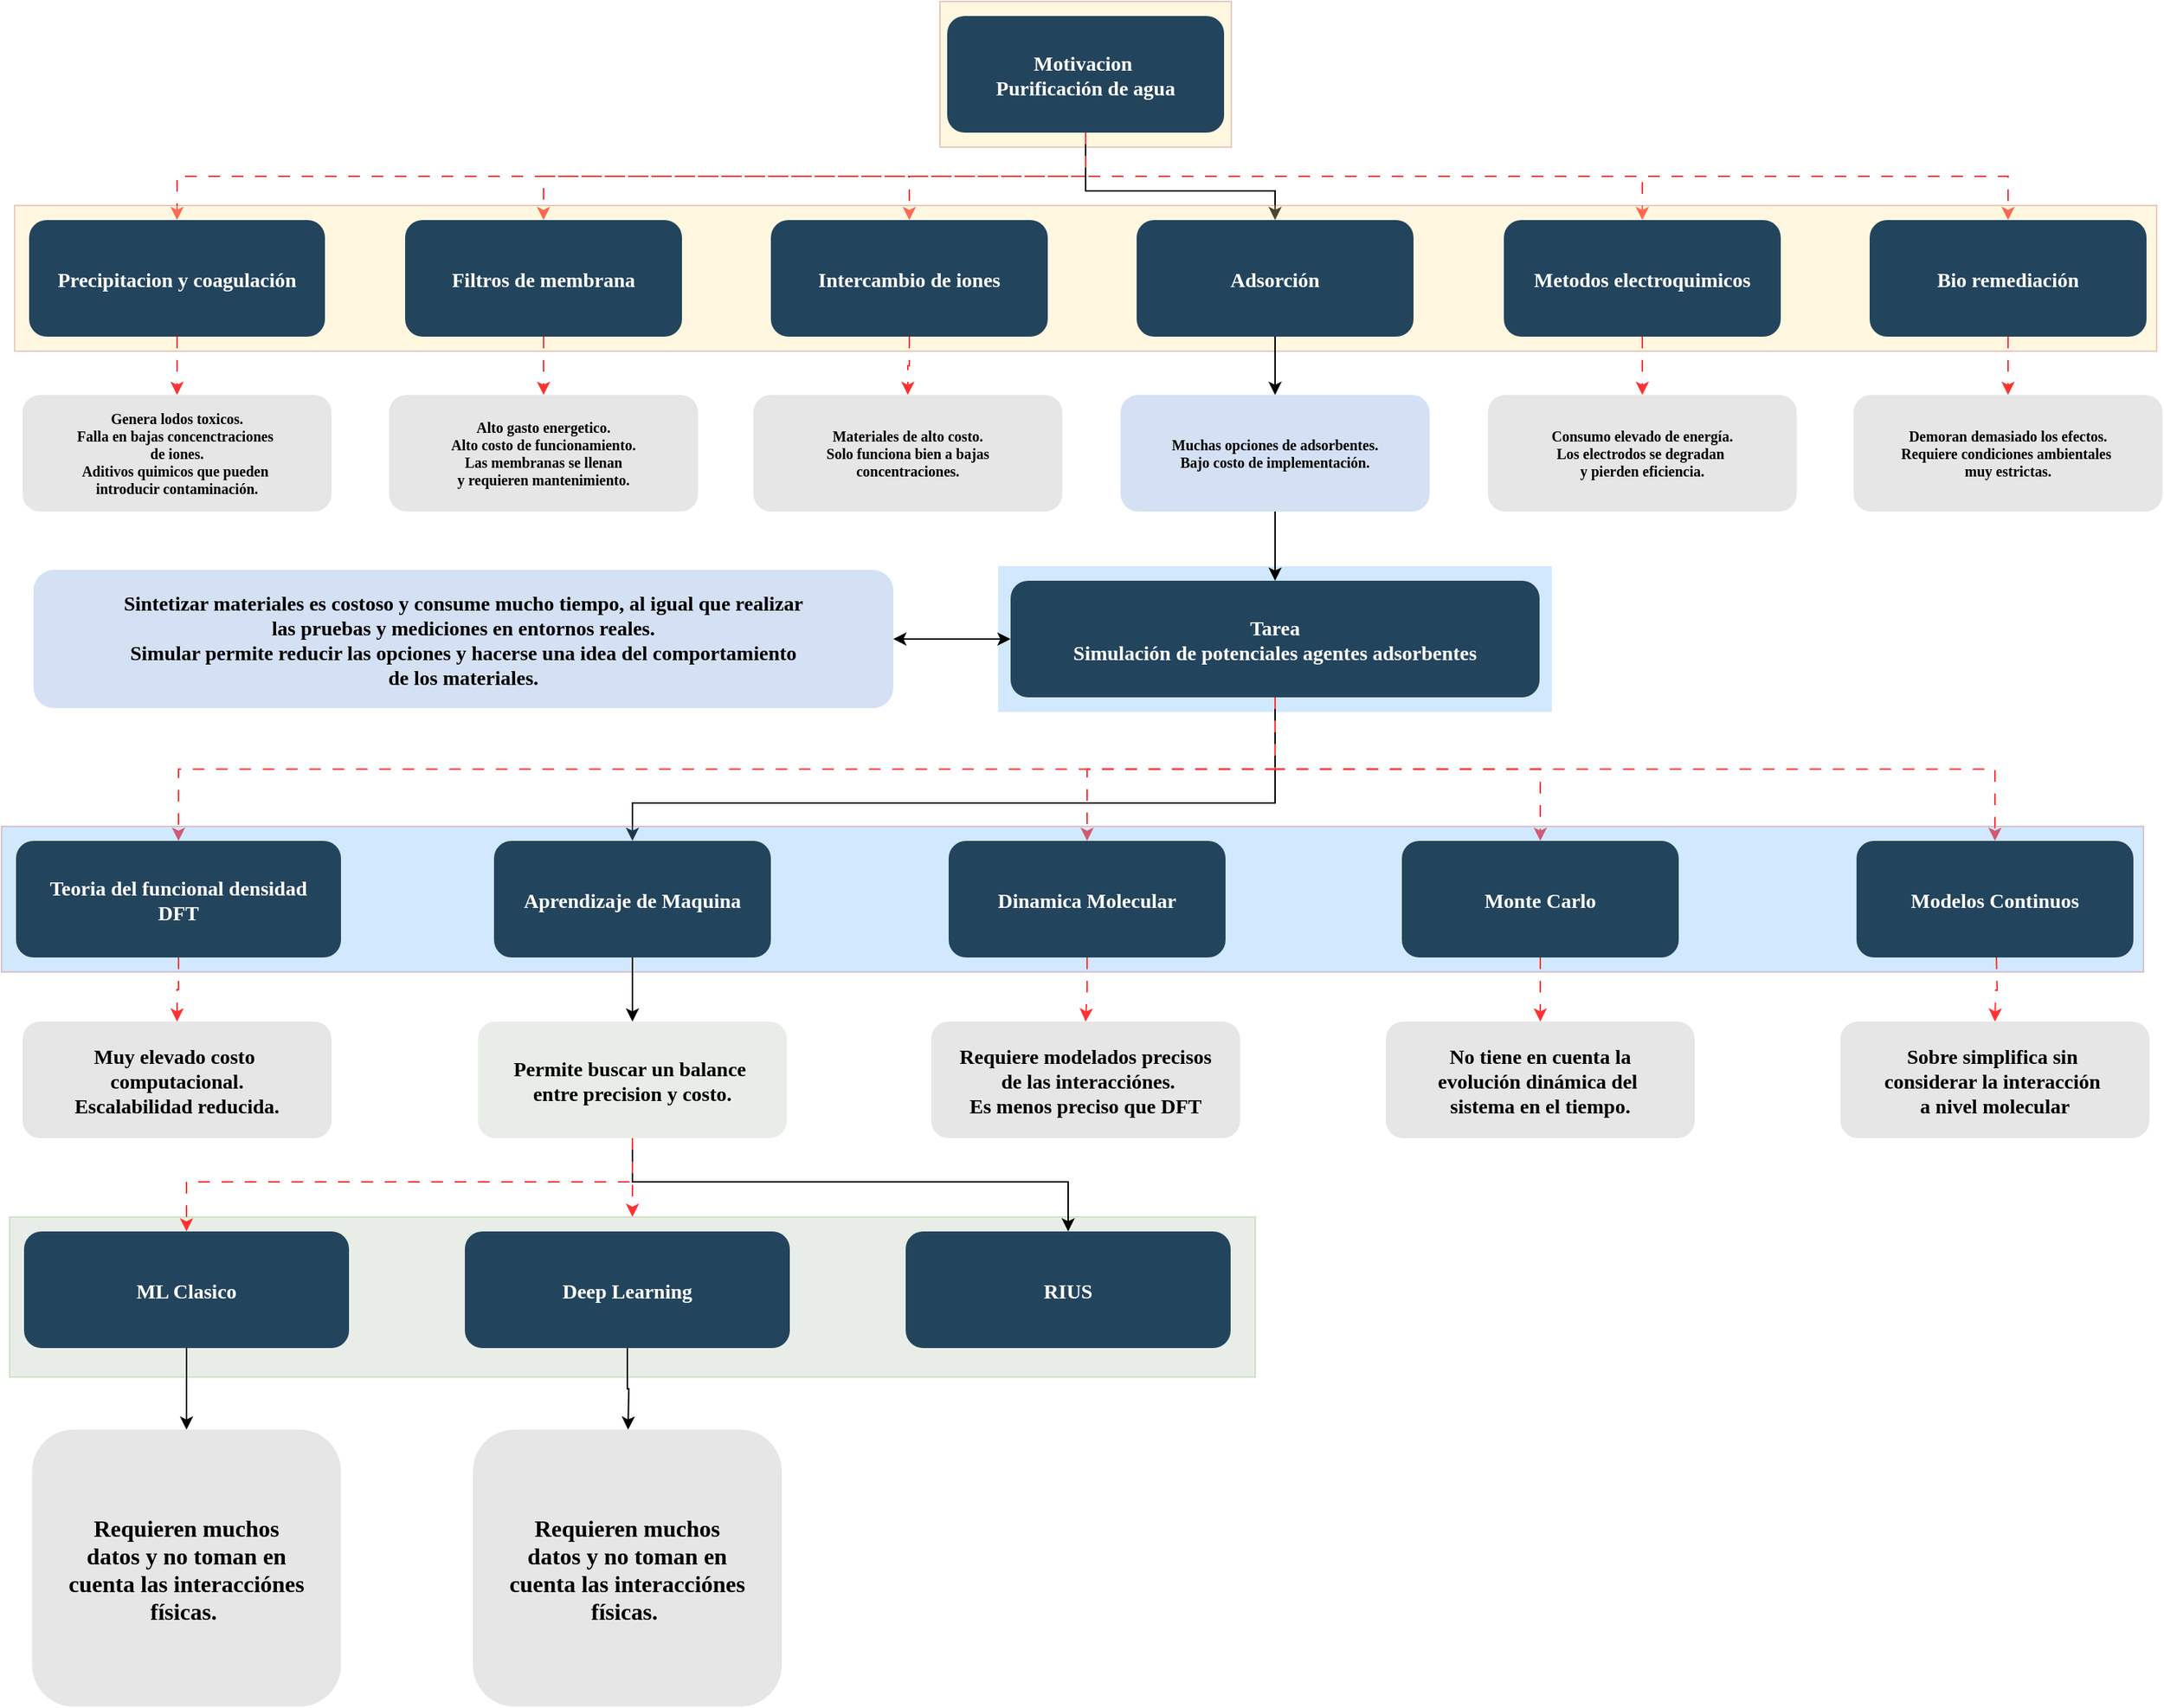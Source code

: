 <mxfile version="26.2.1">
  <diagram name="Page-1" id="2c0d36ab-eaac-3732-788b-9136903baeff">
    <mxGraphModel dx="1543" dy="954" grid="1" gridSize="10" guides="1" tooltips="1" connect="1" arrows="1" fold="1" page="1" pageScale="1.5" pageWidth="1169" pageHeight="827" background="none" math="0" shadow="0">
      <root>
        <mxCell id="0" />
        <mxCell id="1" parent="0" />
        <mxCell id="YSYdugj3KYckRIGo-gET-132" style="edgeStyle=orthogonalEdgeStyle;rounded=0;orthogonalLoop=1;jettySize=auto;html=1;exitX=0.5;exitY=1;exitDx=0;exitDy=0;dashed=1;dashPattern=8 8;strokeColor=#FF3333;" parent="1" source="QZGOL6vBilMxNhvhKTBY-125" target="YSYdugj3KYckRIGo-gET-126" edge="1">
          <mxGeometry relative="1" as="geometry">
            <Array as="points">
              <mxPoint x="852" y="150" />
              <mxPoint x="480" y="150" />
            </Array>
          </mxGeometry>
        </mxCell>
        <mxCell id="QZGOL6vBilMxNhvhKTBY-125" value="" style="fillColor=light-dark(#FFE599,#FFE599);strokeColor=#B85450;opacity=30;" parent="1" vertex="1">
          <mxGeometry x="752" y="30" width="200" height="100" as="geometry" />
        </mxCell>
        <mxCell id="123" value="" style="fillColor=#66B2FF;strokeColor=none;opacity=30;" parent="1" vertex="1">
          <mxGeometry x="792" y="417.5" width="380" height="100" as="geometry" />
        </mxCell>
        <mxCell id="2HfBth0QuCswgmTx4P1P-126" style="edgeStyle=orthogonalEdgeStyle;rounded=0;orthogonalLoop=1;jettySize=auto;html=1;exitX=0.5;exitY=1;exitDx=0;exitDy=0;entryX=0.5;entryY=0;entryDx=0;entryDy=0;" edge="1" parent="1" source="2" target="kkoF7Wxlfh1pSwPbDBop-141">
          <mxGeometry relative="1" as="geometry">
            <Array as="points">
              <mxPoint x="982" y="580" />
              <mxPoint x="541" y="580" />
            </Array>
          </mxGeometry>
        </mxCell>
        <mxCell id="2HfBth0QuCswgmTx4P1P-127" style="edgeStyle=orthogonalEdgeStyle;rounded=0;orthogonalLoop=1;jettySize=auto;html=1;exitX=0.5;exitY=1;exitDx=0;exitDy=0;dashed=1;dashPattern=8 8;strokeColor=#FF3333;" edge="1" parent="1" source="2" target="kkoF7Wxlfh1pSwPbDBop-140">
          <mxGeometry relative="1" as="geometry" />
        </mxCell>
        <mxCell id="2HfBth0QuCswgmTx4P1P-128" style="edgeStyle=orthogonalEdgeStyle;rounded=0;orthogonalLoop=1;jettySize=auto;html=1;exitX=0.5;exitY=1;exitDx=0;exitDy=0;entryX=0.5;entryY=0;entryDx=0;entryDy=0;dashed=1;dashPattern=8 8;strokeColor=#FF3333;" edge="1" parent="1" source="2" target="kkoF7Wxlfh1pSwPbDBop-144">
          <mxGeometry relative="1" as="geometry" />
        </mxCell>
        <mxCell id="2HfBth0QuCswgmTx4P1P-129" style="edgeStyle=orthogonalEdgeStyle;rounded=0;orthogonalLoop=1;jettySize=auto;html=1;exitX=0.5;exitY=1;exitDx=0;exitDy=0;entryX=0.5;entryY=0;entryDx=0;entryDy=0;dashed=1;dashPattern=8 8;strokeColor=#FF3333;" edge="1" parent="1" source="2" target="kkoF7Wxlfh1pSwPbDBop-142">
          <mxGeometry relative="1" as="geometry" />
        </mxCell>
        <mxCell id="2HfBth0QuCswgmTx4P1P-130" style="edgeStyle=orthogonalEdgeStyle;rounded=0;orthogonalLoop=1;jettySize=auto;html=1;exitX=0.5;exitY=1;exitDx=0;exitDy=0;dashed=1;dashPattern=8 8;strokeColor=#FF3333;" edge="1" parent="1" source="2" target="kkoF7Wxlfh1pSwPbDBop-139">
          <mxGeometry relative="1" as="geometry" />
        </mxCell>
        <mxCell id="2" value="Tarea&#xa;Simulación de potenciales agentes adsorbentes" style="rounded=1;fillColor=#23445D;gradientColor=none;strokeColor=none;fontColor=#FFFFFF;fontStyle=1;fontFamily=Tahoma;fontSize=14" parent="1" vertex="1">
          <mxGeometry x="800.5" y="427.5" width="363" height="80" as="geometry" />
        </mxCell>
        <mxCell id="YSYdugj3KYckRIGo-gET-130" style="edgeStyle=orthogonalEdgeStyle;rounded=0;orthogonalLoop=1;jettySize=auto;html=1;exitX=0.5;exitY=1;exitDx=0;exitDy=0;strokeColor=#FF3333;dashed=1;dashPattern=8 8;" parent="1" source="QZGOL6vBilMxNhvhKTBY-123" target="YSYdugj3KYckRIGo-gET-127" edge="1">
          <mxGeometry relative="1" as="geometry">
            <mxPoint x="852.364" y="160" as="targetPoint" />
          </mxGeometry>
        </mxCell>
        <mxCell id="YSYdugj3KYckRIGo-gET-133" style="edgeStyle=orthogonalEdgeStyle;rounded=0;orthogonalLoop=1;jettySize=auto;html=1;exitX=0.5;exitY=1;exitDx=0;exitDy=0;entryX=0.5;entryY=0;entryDx=0;entryDy=0;dashed=1;dashPattern=8 8;strokeColor=#FF3333;" parent="1" source="QZGOL6vBilMxNhvhKTBY-123" target="YSYdugj3KYckRIGo-gET-125" edge="1">
          <mxGeometry relative="1" as="geometry" />
        </mxCell>
        <mxCell id="YSYdugj3KYckRIGo-gET-134" style="edgeStyle=orthogonalEdgeStyle;rounded=0;orthogonalLoop=1;jettySize=auto;html=1;exitX=0.5;exitY=1;exitDx=0;exitDy=0;entryX=0.5;entryY=0;entryDx=0;entryDy=0;" parent="1" source="QZGOL6vBilMxNhvhKTBY-123" target="YSYdugj3KYckRIGo-gET-129" edge="1">
          <mxGeometry relative="1" as="geometry">
            <Array as="points">
              <mxPoint x="852" y="160" />
              <mxPoint x="982" y="160" />
            </Array>
          </mxGeometry>
        </mxCell>
        <mxCell id="YSYdugj3KYckRIGo-gET-135" style="edgeStyle=orthogonalEdgeStyle;rounded=0;orthogonalLoop=1;jettySize=auto;html=1;exitX=0.5;exitY=1;exitDx=0;exitDy=0;entryX=0.5;entryY=0;entryDx=0;entryDy=0;strokeColor=#FF3333;dashed=1;dashPattern=8 8;" parent="1" source="QZGOL6vBilMxNhvhKTBY-123" target="YSYdugj3KYckRIGo-gET-124" edge="1">
          <mxGeometry relative="1" as="geometry" />
        </mxCell>
        <mxCell id="YSYdugj3KYckRIGo-gET-136" style="edgeStyle=orthogonalEdgeStyle;rounded=0;orthogonalLoop=1;jettySize=auto;html=1;exitX=0.5;exitY=1;exitDx=0;exitDy=0;strokeColor=#FF3333;dashed=1;dashPattern=8 8;" parent="1" source="QZGOL6vBilMxNhvhKTBY-123" target="YSYdugj3KYckRIGo-gET-128" edge="1">
          <mxGeometry relative="1" as="geometry" />
        </mxCell>
        <mxCell id="QZGOL6vBilMxNhvhKTBY-123" value="Motivacion &#xa;Purificación de agua" style="rounded=1;fillColor=#23445D;gradientColor=none;strokeColor=none;fontColor=#FFFFFF;fontStyle=1;fontFamily=Tahoma;fontSize=14" parent="1" vertex="1">
          <mxGeometry x="757.0" y="40" width="190" height="80" as="geometry" />
        </mxCell>
        <mxCell id="YSYdugj3KYckRIGo-gET-123" value="" style="fillColor=light-dark(#FFE599,#FFE599);strokeColor=#b85450;opacity=30;" parent="1" vertex="1">
          <mxGeometry x="117" y="170" width="1470" height="100.0" as="geometry" />
        </mxCell>
        <mxCell id="2HfBth0QuCswgmTx4P1P-148" style="edgeStyle=orthogonalEdgeStyle;rounded=0;orthogonalLoop=1;jettySize=auto;html=1;exitX=0.5;exitY=1;exitDx=0;exitDy=0;entryX=0.5;entryY=0;entryDx=0;entryDy=0;dashed=1;dashPattern=8 8;strokeColor=#FF3333;" edge="1" parent="1" source="YSYdugj3KYckRIGo-gET-124" target="2HfBth0QuCswgmTx4P1P-146">
          <mxGeometry relative="1" as="geometry" />
        </mxCell>
        <mxCell id="YSYdugj3KYckRIGo-gET-124" value="Metodos electroquimicos" style="rounded=1;fillColor=#23445D;gradientColor=none;strokeColor=none;fontColor=#FFFFFF;fontStyle=1;fontFamily=Tahoma;fontSize=14" parent="1" vertex="1">
          <mxGeometry x="1139" y="180" width="190" height="80" as="geometry" />
        </mxCell>
        <mxCell id="2HfBth0QuCswgmTx4P1P-140" style="edgeStyle=orthogonalEdgeStyle;rounded=0;orthogonalLoop=1;jettySize=auto;html=1;exitX=0.5;exitY=1;exitDx=0;exitDy=0;entryX=0.5;entryY=0;entryDx=0;entryDy=0;dashed=1;dashPattern=8 8;strokeColor=#FF3333;" edge="1" parent="1" source="YSYdugj3KYckRIGo-gET-125" target="2HfBth0QuCswgmTx4P1P-139">
          <mxGeometry relative="1" as="geometry" />
        </mxCell>
        <mxCell id="YSYdugj3KYckRIGo-gET-125" value="Intercambio de iones" style="rounded=1;fillColor=#23445D;gradientColor=none;strokeColor=none;fontColor=#FFFFFF;fontStyle=1;fontFamily=Tahoma;fontSize=14" parent="1" vertex="1">
          <mxGeometry x="636" y="180" width="190" height="80" as="geometry" />
        </mxCell>
        <mxCell id="2HfBth0QuCswgmTx4P1P-138" style="edgeStyle=orthogonalEdgeStyle;rounded=0;orthogonalLoop=1;jettySize=auto;html=1;exitX=0.5;exitY=1;exitDx=0;exitDy=0;entryX=0.5;entryY=0;entryDx=0;entryDy=0;dashed=1;dashPattern=8 8;strokeColor=#FF3333;" edge="1" parent="1" source="YSYdugj3KYckRIGo-gET-126" target="2HfBth0QuCswgmTx4P1P-137">
          <mxGeometry relative="1" as="geometry" />
        </mxCell>
        <mxCell id="YSYdugj3KYckRIGo-gET-126" value="Filtros de membrana" style="rounded=1;fillColor=#23445D;gradientColor=none;strokeColor=none;fontColor=#FFFFFF;fontStyle=1;fontFamily=Tahoma;fontSize=14" parent="1" vertex="1">
          <mxGeometry x="385" y="180" width="190" height="80" as="geometry" />
        </mxCell>
        <mxCell id="2HfBth0QuCswgmTx4P1P-136" style="edgeStyle=orthogonalEdgeStyle;rounded=0;orthogonalLoop=1;jettySize=auto;html=1;exitX=0.5;exitY=1;exitDx=0;exitDy=0;entryX=0.5;entryY=0;entryDx=0;entryDy=0;dashed=1;dashPattern=8 8;strokeColor=#FF3333;" edge="1" parent="1" source="YSYdugj3KYckRIGo-gET-127" target="2HfBth0QuCswgmTx4P1P-135">
          <mxGeometry relative="1" as="geometry" />
        </mxCell>
        <mxCell id="YSYdugj3KYckRIGo-gET-127" value="Precipitacion y coagulación" style="rounded=1;fillColor=#23445D;gradientColor=none;strokeColor=none;fontColor=#FFFFFF;fontStyle=1;fontFamily=Tahoma;fontSize=14" parent="1" vertex="1">
          <mxGeometry x="127" y="180" width="203" height="80" as="geometry" />
        </mxCell>
        <mxCell id="2HfBth0QuCswgmTx4P1P-150" style="edgeStyle=orthogonalEdgeStyle;rounded=0;orthogonalLoop=1;jettySize=auto;html=1;exitX=0.5;exitY=1;exitDx=0;exitDy=0;entryX=0.5;entryY=0;entryDx=0;entryDy=0;dashed=1;dashPattern=8 8;strokeColor=#FF3333;" edge="1" parent="1" source="YSYdugj3KYckRIGo-gET-128" target="2HfBth0QuCswgmTx4P1P-149">
          <mxGeometry relative="1" as="geometry" />
        </mxCell>
        <mxCell id="YSYdugj3KYckRIGo-gET-128" value="Bio remediación" style="rounded=1;fillColor=#23445D;gradientColor=none;strokeColor=none;fontColor=#FFFFFF;fontStyle=1;fontFamily=Tahoma;fontSize=14" parent="1" vertex="1">
          <mxGeometry x="1390" y="180" width="190" height="80" as="geometry" />
        </mxCell>
        <mxCell id="2HfBth0QuCswgmTx4P1P-144" style="edgeStyle=orthogonalEdgeStyle;rounded=0;orthogonalLoop=1;jettySize=auto;html=1;exitX=0.5;exitY=1;exitDx=0;exitDy=0;entryX=0.5;entryY=0;entryDx=0;entryDy=0;" edge="1" parent="1" source="YSYdugj3KYckRIGo-gET-129" target="2HfBth0QuCswgmTx4P1P-143">
          <mxGeometry relative="1" as="geometry" />
        </mxCell>
        <mxCell id="YSYdugj3KYckRIGo-gET-129" value="Adsorción" style="rounded=1;fillColor=#23445D;gradientColor=none;strokeColor=none;fontColor=#FFFFFF;fontStyle=1;fontFamily=Tahoma;fontSize=14" parent="1" vertex="1">
          <mxGeometry x="887" y="180" width="190" height="80" as="geometry" />
        </mxCell>
        <mxCell id="kkoF7Wxlfh1pSwPbDBop-138" value="" style="fillColor=#66B2FF;strokeColor=#b85450;opacity=30;" parent="1" vertex="1">
          <mxGeometry x="108" y="596" width="1470" height="100.0" as="geometry" />
        </mxCell>
        <mxCell id="kkoF7Wxlfh1pSwPbDBop-139" value="Modelos Continuos" style="rounded=1;fillColor=#23445D;gradientColor=none;strokeColor=none;fontColor=#FFFFFF;fontStyle=1;fontFamily=Tahoma;fontSize=14" parent="1" vertex="1">
          <mxGeometry x="1381" y="606" width="190" height="80" as="geometry" />
        </mxCell>
        <mxCell id="2HfBth0QuCswgmTx4P1P-156" style="edgeStyle=orthogonalEdgeStyle;rounded=0;orthogonalLoop=1;jettySize=auto;html=1;exitX=0.5;exitY=1;exitDx=0;exitDy=0;dashed=1;dashPattern=8 8;strokeColor=#FF3333;" edge="1" parent="1" source="kkoF7Wxlfh1pSwPbDBop-140">
          <mxGeometry relative="1" as="geometry">
            <mxPoint x="852" y="730" as="targetPoint" />
          </mxGeometry>
        </mxCell>
        <mxCell id="kkoF7Wxlfh1pSwPbDBop-140" value="Dinamica Molecular" style="rounded=1;fillColor=#23445D;gradientColor=none;strokeColor=none;fontColor=#FFFFFF;fontStyle=1;fontFamily=Tahoma;fontSize=14" parent="1" vertex="1">
          <mxGeometry x="758" y="606" width="190" height="80" as="geometry" />
        </mxCell>
        <mxCell id="2HfBth0QuCswgmTx4P1P-162" style="edgeStyle=orthogonalEdgeStyle;rounded=0;orthogonalLoop=1;jettySize=auto;html=1;exitX=0.5;exitY=1;exitDx=0;exitDy=0;entryX=0.5;entryY=0;entryDx=0;entryDy=0;" edge="1" parent="1" source="kkoF7Wxlfh1pSwPbDBop-141" target="2HfBth0QuCswgmTx4P1P-161">
          <mxGeometry relative="1" as="geometry" />
        </mxCell>
        <mxCell id="kkoF7Wxlfh1pSwPbDBop-141" value="Aprendizaje de Maquina" style="rounded=1;fillColor=#23445D;gradientColor=none;strokeColor=none;fontColor=#FFFFFF;fontStyle=1;fontFamily=Tahoma;fontSize=14" parent="1" vertex="1">
          <mxGeometry x="446" y="606" width="190" height="80" as="geometry" />
        </mxCell>
        <mxCell id="2HfBth0QuCswgmTx4P1P-154" style="edgeStyle=orthogonalEdgeStyle;rounded=0;orthogonalLoop=1;jettySize=auto;html=1;exitX=0.5;exitY=1;exitDx=0;exitDy=0;entryX=0.5;entryY=0;entryDx=0;entryDy=0;dashed=1;dashPattern=8 8;strokeColor=#FF3333;" edge="1" parent="1" source="kkoF7Wxlfh1pSwPbDBop-142" target="2HfBth0QuCswgmTx4P1P-153">
          <mxGeometry relative="1" as="geometry" />
        </mxCell>
        <mxCell id="kkoF7Wxlfh1pSwPbDBop-142" value="Teoria del funcional densidad&#xa;DFT" style="rounded=1;fillColor=#23445D;gradientColor=none;strokeColor=none;fontColor=#FFFFFF;fontStyle=1;fontFamily=Tahoma;fontSize=14" parent="1" vertex="1">
          <mxGeometry x="118" y="606" width="223" height="80" as="geometry" />
        </mxCell>
        <mxCell id="kkoF7Wxlfh1pSwPbDBop-144" value="Monte Carlo" style="rounded=1;fillColor=#23445D;gradientColor=none;strokeColor=none;fontColor=#FFFFFF;fontStyle=1;fontFamily=Tahoma;fontSize=14" parent="1" vertex="1">
          <mxGeometry x="1069" y="606" width="190" height="80" as="geometry" />
        </mxCell>
        <mxCell id="kkoF7Wxlfh1pSwPbDBop-148" value="" style="fillColor=light-dark(#B2C5B1,#B2C5B1);strokeColor=#82b366;opacity=30;" parent="1" vertex="1">
          <mxGeometry x="113.5" y="864" width="855" height="110" as="geometry" />
        </mxCell>
        <mxCell id="kkoF7Wxlfh1pSwPbDBop-150" value="RIUS" style="rounded=1;fillColor=#23445D;gradientColor=none;strokeColor=none;fontColor=#FFFFFF;fontStyle=1;fontFamily=Tahoma;fontSize=14" parent="1" vertex="1">
          <mxGeometry x="728.5" y="874" width="223" height="80" as="geometry" />
        </mxCell>
        <mxCell id="2HfBth0QuCswgmTx4P1P-172" style="edgeStyle=orthogonalEdgeStyle;rounded=0;orthogonalLoop=1;jettySize=auto;html=1;exitX=0.5;exitY=1;exitDx=0;exitDy=0;entryX=0.5;entryY=0;entryDx=0;entryDy=0;" edge="1" parent="1" source="kkoF7Wxlfh1pSwPbDBop-151">
          <mxGeometry relative="1" as="geometry">
            <mxPoint x="538.0" y="1010.0" as="targetPoint" />
          </mxGeometry>
        </mxCell>
        <mxCell id="kkoF7Wxlfh1pSwPbDBop-151" value="Deep Learning" style="rounded=1;fillColor=#23445D;gradientColor=none;strokeColor=none;fontColor=#FFFFFF;fontStyle=1;fontFamily=Tahoma;fontSize=14" parent="1" vertex="1">
          <mxGeometry x="426" y="874" width="223" height="80" as="geometry" />
        </mxCell>
        <mxCell id="2HfBth0QuCswgmTx4P1P-171" style="edgeStyle=orthogonalEdgeStyle;rounded=0;orthogonalLoop=1;jettySize=auto;html=1;exitX=0.5;exitY=1;exitDx=0;exitDy=0;entryX=0.5;entryY=0;entryDx=0;entryDy=0;" edge="1" parent="1" source="kkoF7Wxlfh1pSwPbDBop-152" target="2HfBth0QuCswgmTx4P1P-168">
          <mxGeometry relative="1" as="geometry" />
        </mxCell>
        <mxCell id="kkoF7Wxlfh1pSwPbDBop-152" value="ML Clasico" style="rounded=1;fillColor=#23445D;gradientColor=none;strokeColor=none;fontColor=#FFFFFF;fontStyle=1;fontFamily=Tahoma;fontSize=14" parent="1" vertex="1">
          <mxGeometry x="123.5" y="874" width="223" height="80" as="geometry" />
        </mxCell>
        <mxCell id="2HfBth0QuCswgmTx4P1P-135" value="Genera lodos toxicos.&#xa;Falla en bajas concenctraciones &#xa;de iones.&#xa;Aditivos quimicos que pueden &#xa;introducir contaminación." style="rounded=1;fillColor=#E6E6E6;gradientColor=none;strokeColor=none;fontColor=#000000;fontStyle=1;fontFamily=Tahoma;fontSize=10;" vertex="1" parent="1">
          <mxGeometry x="122.5" y="300" width="212" height="80" as="geometry" />
        </mxCell>
        <mxCell id="2HfBth0QuCswgmTx4P1P-137" value="Alto gasto energetico.&#xa;Alto costo de funcionamiento.&#xa;Las membranas se llenan&#xa;y requieren mantenimiento." style="rounded=1;fillColor=#E6E6E6;gradientColor=none;strokeColor=none;fontColor=#000000;fontStyle=1;fontFamily=Tahoma;fontSize=10;" vertex="1" parent="1">
          <mxGeometry x="374" y="300" width="212" height="80" as="geometry" />
        </mxCell>
        <mxCell id="2HfBth0QuCswgmTx4P1P-139" value="Materiales de alto costo.&#xa;Solo funciona bien a bajas&#xa;concentraciones." style="rounded=1;fillColor=#E6E6E6;gradientColor=none;strokeColor=none;fontColor=#000000;fontStyle=1;fontFamily=Tahoma;fontSize=10;" vertex="1" parent="1">
          <mxGeometry x="624" y="300" width="212" height="80" as="geometry" />
        </mxCell>
        <mxCell id="2HfBth0QuCswgmTx4P1P-145" style="edgeStyle=orthogonalEdgeStyle;rounded=0;orthogonalLoop=1;jettySize=auto;html=1;exitX=0.5;exitY=1;exitDx=0;exitDy=0;entryX=0.5;entryY=0;entryDx=0;entryDy=0;" edge="1" parent="1" source="2HfBth0QuCswgmTx4P1P-143" target="2">
          <mxGeometry relative="1" as="geometry" />
        </mxCell>
        <mxCell id="2HfBth0QuCswgmTx4P1P-143" value="Muchas opciones de adsorbentes.&#xa;Bajo costo de implementación." style="rounded=1;fillColor=#D4E1F5;gradientColor=none;strokeColor=none;fontColor=#000000;fontStyle=1;fontFamily=Tahoma;fontSize=10;" vertex="1" parent="1">
          <mxGeometry x="876" y="300" width="212" height="80" as="geometry" />
        </mxCell>
        <mxCell id="2HfBth0QuCswgmTx4P1P-146" value="Consumo elevado de energía.&#xa;Los electrodos se degradan &#xa;y pierden eficiencia." style="rounded=1;fillColor=#E6E6E6;gradientColor=none;strokeColor=none;fontColor=#000000;fontStyle=1;fontFamily=Tahoma;fontSize=10;" vertex="1" parent="1">
          <mxGeometry x="1128" y="300" width="212" height="80" as="geometry" />
        </mxCell>
        <mxCell id="2HfBth0QuCswgmTx4P1P-149" value="Demoran demasiado los efectos.&#xa;Requiere condiciones ambientales &#xa;muy estrictas." style="rounded=1;fillColor=#E6E6E6;gradientColor=none;strokeColor=none;fontColor=#000000;fontStyle=1;fontFamily=Tahoma;fontSize=10;" vertex="1" parent="1">
          <mxGeometry x="1379" y="300" width="212" height="80" as="geometry" />
        </mxCell>
        <mxCell id="2HfBth0QuCswgmTx4P1P-151" value="Sintetizar materiales es costoso y consume mucho tiempo, al igual que realizar&#xa;las pruebas y mediciones en entornos reales.&#xa;Simular permite reducir las opciones y hacerse una idea del comportamiento&#xa;de los materiales." style="rounded=1;fillColor=#D4E1F5;gradientColor=none;strokeColor=none;fontColor=#000000;fontStyle=1;fontFamily=Tahoma;fontSize=14;" vertex="1" parent="1">
          <mxGeometry x="130" y="420" width="590" height="95" as="geometry" />
        </mxCell>
        <mxCell id="2HfBth0QuCswgmTx4P1P-152" value="" style="endArrow=classic;startArrow=classic;html=1;rounded=0;exitX=1;exitY=0.5;exitDx=0;exitDy=0;entryX=0;entryY=0.5;entryDx=0;entryDy=0;" edge="1" parent="1" source="2HfBth0QuCswgmTx4P1P-151" target="2">
          <mxGeometry width="50" height="50" relative="1" as="geometry">
            <mxPoint x="910" y="720" as="sourcePoint" />
            <mxPoint x="960" y="670" as="targetPoint" />
          </mxGeometry>
        </mxCell>
        <mxCell id="2HfBth0QuCswgmTx4P1P-153" value="Muy elevado costo &#xa;computacional.&#xa;Escalabilidad reducida." style="rounded=1;fillColor=#E6E6E6;gradientColor=none;strokeColor=none;fontColor=#000000;fontStyle=1;fontFamily=Tahoma;fontSize=14;" vertex="1" parent="1">
          <mxGeometry x="122.5" y="730" width="212" height="80" as="geometry" />
        </mxCell>
        <mxCell id="2HfBth0QuCswgmTx4P1P-155" value="Requiere modelados precisos&#xa; de las interacciónes.&#xa;Es menos preciso que DFT" style="rounded=1;fillColor=#E6E6E6;gradientColor=none;strokeColor=none;fontColor=#000000;fontStyle=1;fontFamily=Tahoma;fontSize=14;" vertex="1" parent="1">
          <mxGeometry x="746" y="730" width="212" height="80" as="geometry" />
        </mxCell>
        <mxCell id="2HfBth0QuCswgmTx4P1P-157" style="edgeStyle=orthogonalEdgeStyle;rounded=0;orthogonalLoop=1;jettySize=auto;html=1;exitX=0.5;exitY=1;exitDx=0;exitDy=0;dashed=1;dashPattern=8 8;strokeColor=#FF3333;entryX=0.5;entryY=0;entryDx=0;entryDy=0;" edge="1" parent="1" source="kkoF7Wxlfh1pSwPbDBop-144" target="2HfBth0QuCswgmTx4P1P-158">
          <mxGeometry relative="1" as="geometry">
            <mxPoint x="1165" y="696" as="sourcePoint" />
            <mxPoint x="1164" y="740" as="targetPoint" />
          </mxGeometry>
        </mxCell>
        <mxCell id="2HfBth0QuCswgmTx4P1P-158" value="No tiene en cuenta la&#xa;evolución dinámica del &#xa;sistema en el tiempo." style="rounded=1;fillColor=#E6E6E6;gradientColor=none;strokeColor=none;fontColor=#000000;fontStyle=1;fontFamily=Tahoma;fontSize=14;" vertex="1" parent="1">
          <mxGeometry x="1058" y="730" width="212" height="80" as="geometry" />
        </mxCell>
        <mxCell id="2HfBth0QuCswgmTx4P1P-159" style="edgeStyle=orthogonalEdgeStyle;rounded=0;orthogonalLoop=1;jettySize=auto;html=1;exitX=0.5;exitY=1;exitDx=0;exitDy=0;dashed=1;dashPattern=8 8;strokeColor=#FF3333;" edge="1" parent="1">
          <mxGeometry relative="1" as="geometry">
            <mxPoint x="1477" y="686" as="sourcePoint" />
            <mxPoint x="1476" y="730" as="targetPoint" />
          </mxGeometry>
        </mxCell>
        <mxCell id="2HfBth0QuCswgmTx4P1P-160" value="Sobre simplifica sin &#xa;considerar la interacción &#xa;a nivel molecular" style="rounded=1;fillColor=#E6E6E6;gradientColor=none;strokeColor=none;fontColor=#000000;fontStyle=1;fontFamily=Tahoma;fontSize=14;" vertex="1" parent="1">
          <mxGeometry x="1370" y="730" width="212" height="80" as="geometry" />
        </mxCell>
        <mxCell id="2HfBth0QuCswgmTx4P1P-165" style="edgeStyle=orthogonalEdgeStyle;rounded=0;orthogonalLoop=1;jettySize=auto;html=1;exitX=0.5;exitY=1;exitDx=0;exitDy=0;entryX=0.5;entryY=0;entryDx=0;entryDy=0;" edge="1" parent="1" source="2HfBth0QuCswgmTx4P1P-161" target="kkoF7Wxlfh1pSwPbDBop-150">
          <mxGeometry relative="1" as="geometry">
            <Array as="points">
              <mxPoint x="541" y="840" />
              <mxPoint x="840" y="840" />
            </Array>
          </mxGeometry>
        </mxCell>
        <mxCell id="2HfBth0QuCswgmTx4P1P-166" style="edgeStyle=orthogonalEdgeStyle;rounded=0;orthogonalLoop=1;jettySize=auto;html=1;exitX=0.5;exitY=1;exitDx=0;exitDy=0;entryX=0.5;entryY=0;entryDx=0;entryDy=0;dashed=1;dashPattern=8 8;strokeColor=#FF3333;" edge="1" parent="1" source="2HfBth0QuCswgmTx4P1P-161" target="kkoF7Wxlfh1pSwPbDBop-148">
          <mxGeometry relative="1" as="geometry" />
        </mxCell>
        <mxCell id="2HfBth0QuCswgmTx4P1P-167" style="edgeStyle=orthogonalEdgeStyle;rounded=0;orthogonalLoop=1;jettySize=auto;html=1;exitX=0.5;exitY=1;exitDx=0;exitDy=0;entryX=0.5;entryY=0;entryDx=0;entryDy=0;dashed=1;dashPattern=8 8;strokeColor=#FF3333;" edge="1" parent="1" source="2HfBth0QuCswgmTx4P1P-161" target="kkoF7Wxlfh1pSwPbDBop-152">
          <mxGeometry relative="1" as="geometry">
            <Array as="points">
              <mxPoint x="541" y="840" />
              <mxPoint x="235" y="840" />
            </Array>
          </mxGeometry>
        </mxCell>
        <mxCell id="2HfBth0QuCswgmTx4P1P-161" value="Permite buscar un balance &#xa;entre precision y costo." style="rounded=1;fillColor=light-dark(#B2C5B1,#B2C5B1);gradientColor=none;strokeColor=none;fontColor=#000000;fontStyle=1;fontFamily=Tahoma;fontSize=14;opacity=30;" vertex="1" parent="1">
          <mxGeometry x="435" y="730" width="212" height="80" as="geometry" />
        </mxCell>
        <mxCell id="2HfBth0QuCswgmTx4P1P-168" value="Requieren muchos&#xa;datos y no toman en&#xa;cuenta las interacciónes&#xa;físicas. " style="rounded=1;fillColor=#E6E6E6;gradientColor=none;strokeColor=none;fontColor=#000000;fontStyle=1;fontFamily=Tahoma;fontSize=16;" vertex="1" parent="1">
          <mxGeometry x="129" y="1010" width="212" height="190" as="geometry" />
        </mxCell>
        <mxCell id="2HfBth0QuCswgmTx4P1P-174" value="Requieren muchos&#xa;datos y no toman en&#xa;cuenta las interacciónes&#xa;físicas. " style="rounded=1;fillColor=#E6E6E6;gradientColor=none;strokeColor=none;fontColor=#000000;fontStyle=1;fontFamily=Tahoma;fontSize=16;" vertex="1" parent="1">
          <mxGeometry x="431.5" y="1010" width="212" height="190" as="geometry" />
        </mxCell>
      </root>
    </mxGraphModel>
  </diagram>
</mxfile>

